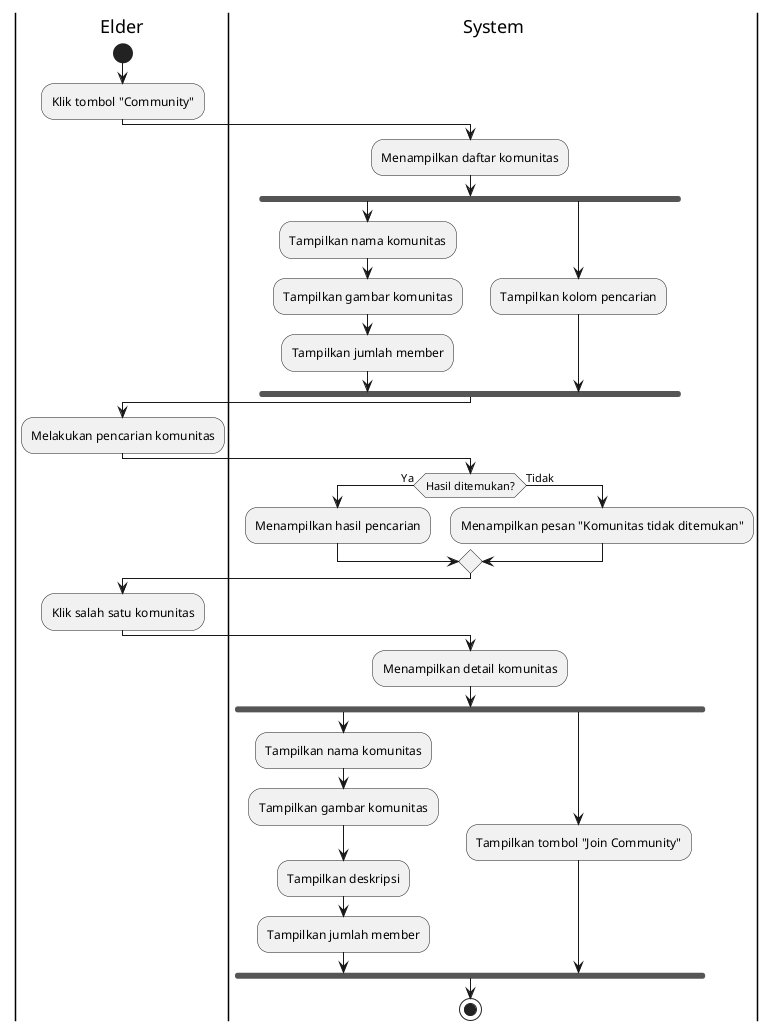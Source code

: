 @startuml
|Elder|
start

:Klik tombol "Community";

|System|
:Menampilkan daftar komunitas;

fork
    :Tampilkan nama komunitas;
    :Tampilkan gambar komunitas;
    :Tampilkan jumlah member;
fork again
    :Tampilkan kolom pencarian;
end fork

|Elder|
:Melakukan pencarian komunitas;

|System|
if (Hasil ditemukan?) then (Ya)
  :Menampilkan hasil pencarian;
else (Tidak)
  :Menampilkan pesan "Komunitas tidak ditemukan";
endif

|Elder|
:Klik salah satu komunitas;

|System|
:Menampilkan detail komunitas;

fork
    :Tampilkan nama komunitas;
    :Tampilkan gambar komunitas;
    :Tampilkan deskripsi;
    :Tampilkan jumlah member;
fork again
    :Tampilkan tombol "Join Community";
end fork

stop
@enduml